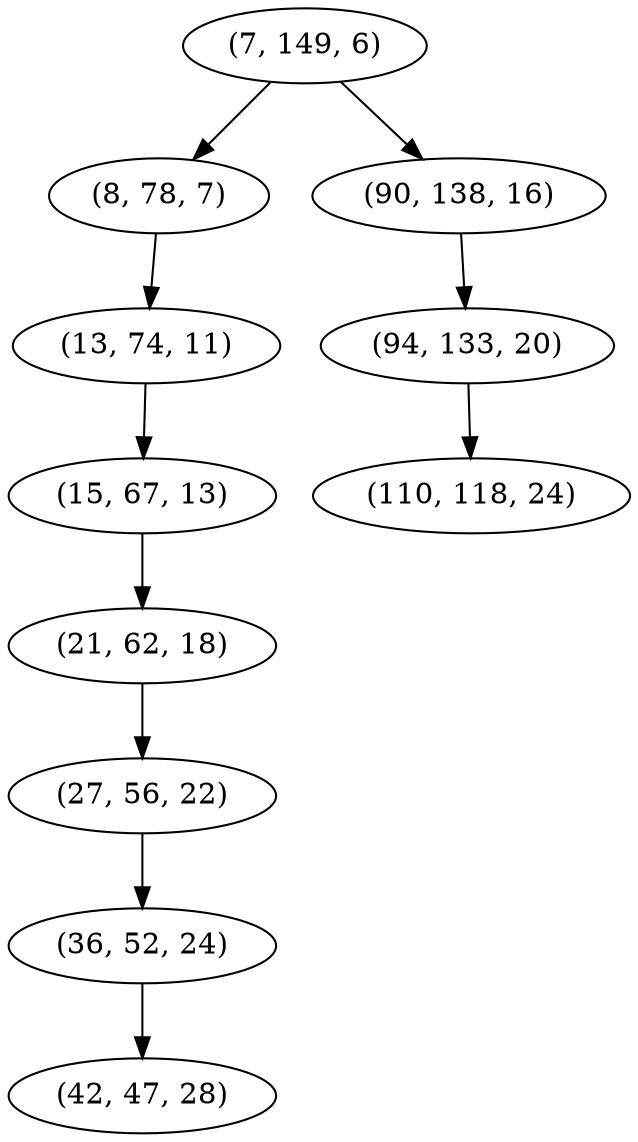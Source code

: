 digraph tree {
    "(7, 149, 6)";
    "(8, 78, 7)";
    "(13, 74, 11)";
    "(15, 67, 13)";
    "(21, 62, 18)";
    "(27, 56, 22)";
    "(36, 52, 24)";
    "(42, 47, 28)";
    "(90, 138, 16)";
    "(94, 133, 20)";
    "(110, 118, 24)";
    "(7, 149, 6)" -> "(8, 78, 7)";
    "(7, 149, 6)" -> "(90, 138, 16)";
    "(8, 78, 7)" -> "(13, 74, 11)";
    "(13, 74, 11)" -> "(15, 67, 13)";
    "(15, 67, 13)" -> "(21, 62, 18)";
    "(21, 62, 18)" -> "(27, 56, 22)";
    "(27, 56, 22)" -> "(36, 52, 24)";
    "(36, 52, 24)" -> "(42, 47, 28)";
    "(90, 138, 16)" -> "(94, 133, 20)";
    "(94, 133, 20)" -> "(110, 118, 24)";
}
